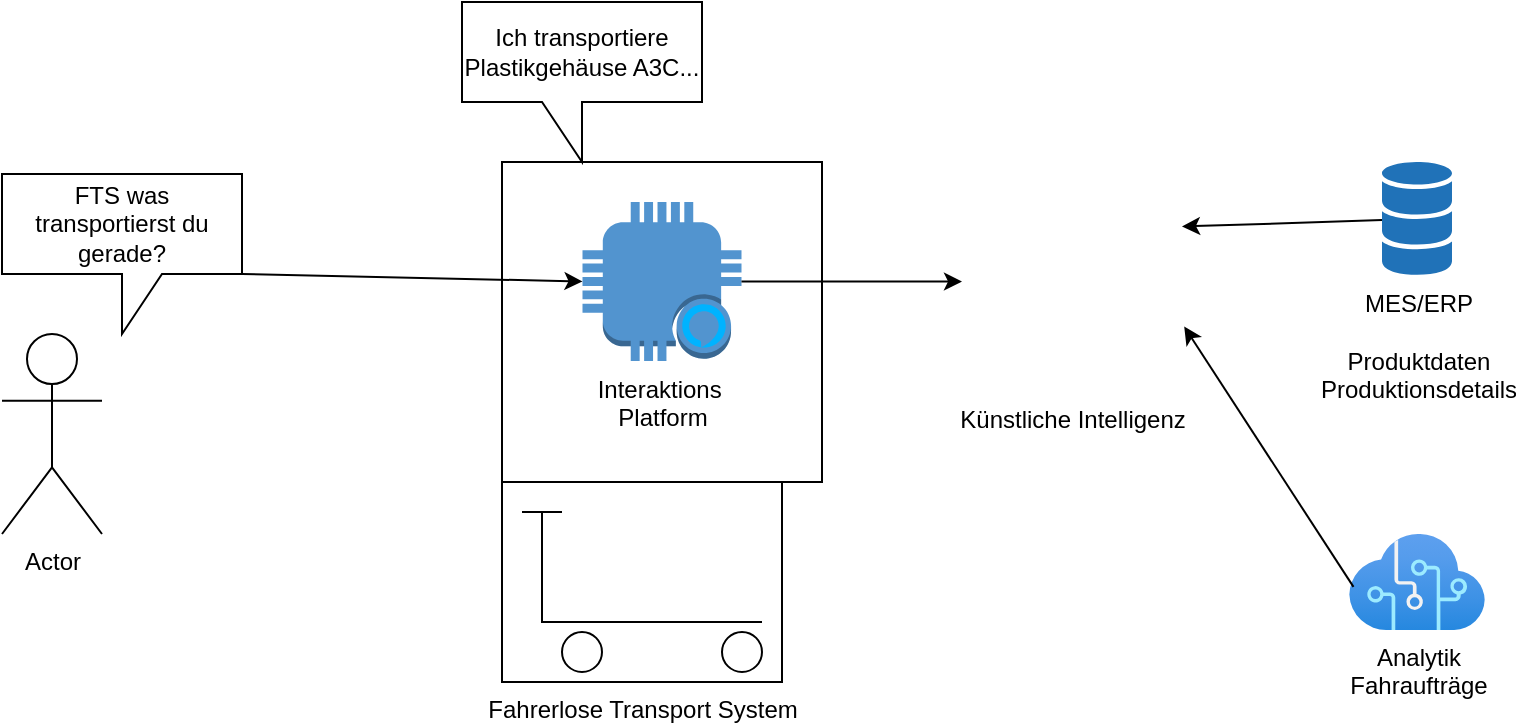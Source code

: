 <mxfile version="26.2.5">
  <diagram name="Seite-1" id="PJoK3ouFtn9qCEFACum9">
    <mxGraphModel dx="1680" dy="674" grid="1" gridSize="10" guides="1" tooltips="1" connect="1" arrows="1" fold="1" page="1" pageScale="1" pageWidth="827" pageHeight="1169" math="0" shadow="0">
      <root>
        <mxCell id="0" />
        <mxCell id="1" parent="0" />
        <mxCell id="x2ZjH3xj7CPYOwMbBQmf-18" value="" style="whiteSpace=wrap;html=1;aspect=fixed;" vertex="1" parent="1">
          <mxGeometry x="300" y="180" width="160" height="160" as="geometry" />
        </mxCell>
        <mxCell id="x2ZjH3xj7CPYOwMbBQmf-6" value="Fahrerlose Transport System" style="verticalLabelPosition=bottom;outlineConnect=0;align=center;dashed=0;html=1;verticalAlign=top;shape=mxgraph.pid.misc.forklift_(manual);" vertex="1" parent="1">
          <mxGeometry x="300" y="340" width="140" height="100" as="geometry" />
        </mxCell>
        <mxCell id="x2ZjH3xj7CPYOwMbBQmf-7" value="Actor" style="shape=umlActor;verticalLabelPosition=bottom;verticalAlign=top;html=1;outlineConnect=0;" vertex="1" parent="1">
          <mxGeometry x="50" y="266" width="50" height="100" as="geometry" />
        </mxCell>
        <mxCell id="x2ZjH3xj7CPYOwMbBQmf-8" value="FTS was transportierst du gerade?" style="shape=callout;whiteSpace=wrap;html=1;perimeter=calloutPerimeter;" vertex="1" parent="1">
          <mxGeometry x="50" y="186" width="120" height="80" as="geometry" />
        </mxCell>
        <mxCell id="x2ZjH3xj7CPYOwMbBQmf-9" value="Ich transportiere Plastikgehäuse A3C..." style="shape=callout;whiteSpace=wrap;html=1;perimeter=calloutPerimeter;flipV=0;flipH=1;" vertex="1" parent="1">
          <mxGeometry x="280" y="100" width="120" height="80" as="geometry" />
        </mxCell>
        <mxCell id="x2ZjH3xj7CPYOwMbBQmf-10" value="MES/ERP&lt;div&gt;&lt;br&gt;&lt;/div&gt;&lt;div&gt;Produktdaten&lt;/div&gt;&lt;div&gt;Produktionsdetails&lt;/div&gt;" style="sketch=0;shadow=0;dashed=0;html=1;strokeColor=none;labelPosition=center;verticalLabelPosition=bottom;verticalAlign=top;outlineConnect=0;align=center;shape=mxgraph.office.databases.database_mini_3;fillColor=#2072B8;" vertex="1" parent="1">
          <mxGeometry x="740" y="180" width="35" height="57" as="geometry" />
        </mxCell>
        <mxCell id="x2ZjH3xj7CPYOwMbBQmf-12" value="Analytik&lt;div&gt;Fahraufträge&lt;/div&gt;" style="image;aspect=fixed;html=1;points=[];align=center;fontSize=12;image=img/lib/azure2/ai_machine_learning/Cognitive_Services.svg;" vertex="1" parent="1">
          <mxGeometry x="723.5" y="366" width="68" height="48" as="geometry" />
        </mxCell>
        <mxCell id="x2ZjH3xj7CPYOwMbBQmf-13" value="Künstliche Intelligenz" style="shape=image;html=1;verticalAlign=top;verticalLabelPosition=bottom;labelBackgroundColor=#ffffff;imageAspect=0;aspect=fixed;image=https://cdn4.iconfinder.com/data/icons/success-filloutline/64/brain-think-brainstorm-creative-idea-128.png" vertex="1" parent="1">
          <mxGeometry x="530" y="184.75" width="110" height="110" as="geometry" />
        </mxCell>
        <mxCell id="x2ZjH3xj7CPYOwMbBQmf-15" value="Interaktions&amp;nbsp;&lt;div&gt;Platform&lt;/div&gt;" style="outlineConnect=0;dashed=0;verticalLabelPosition=bottom;verticalAlign=top;align=center;html=1;shape=mxgraph.aws3.alexa_enabled_device;fillColor=#5294CF;gradientColor=none;" vertex="1" parent="1">
          <mxGeometry x="340.25" y="200" width="79.5" height="79.5" as="geometry" />
        </mxCell>
        <mxCell id="x2ZjH3xj7CPYOwMbBQmf-16" value="" style="endArrow=classic;html=1;rounded=0;exitX=0;exitY=0;exitDx=120;exitDy=50;exitPerimeter=0;entryX=0;entryY=0.5;entryDx=0;entryDy=0;entryPerimeter=0;" edge="1" parent="1" source="x2ZjH3xj7CPYOwMbBQmf-8" target="x2ZjH3xj7CPYOwMbBQmf-15">
          <mxGeometry width="50" height="50" relative="1" as="geometry">
            <mxPoint x="310" y="330" as="sourcePoint" />
            <mxPoint x="360" y="280" as="targetPoint" />
          </mxGeometry>
        </mxCell>
        <mxCell id="x2ZjH3xj7CPYOwMbBQmf-17" value="" style="endArrow=classic;html=1;rounded=0;exitX=1;exitY=0.5;exitDx=0;exitDy=0;exitPerimeter=0;entryX=0;entryY=0.5;entryDx=0;entryDy=0;" edge="1" parent="1" source="x2ZjH3xj7CPYOwMbBQmf-15" target="x2ZjH3xj7CPYOwMbBQmf-13">
          <mxGeometry width="50" height="50" relative="1" as="geometry">
            <mxPoint x="310" y="330" as="sourcePoint" />
            <mxPoint x="360" y="280" as="targetPoint" />
          </mxGeometry>
        </mxCell>
        <mxCell id="x2ZjH3xj7CPYOwMbBQmf-25" value="" style="endArrow=classic;html=1;rounded=0;entryX=1;entryY=0.25;entryDx=0;entryDy=0;" edge="1" parent="1" source="x2ZjH3xj7CPYOwMbBQmf-10" target="x2ZjH3xj7CPYOwMbBQmf-13">
          <mxGeometry width="50" height="50" relative="1" as="geometry">
            <mxPoint x="660" y="190" as="sourcePoint" />
            <mxPoint x="710" y="140" as="targetPoint" />
          </mxGeometry>
        </mxCell>
        <mxCell id="x2ZjH3xj7CPYOwMbBQmf-26" value="" style="endArrow=classic;html=1;rounded=0;exitX=0.033;exitY=0.551;exitDx=0;exitDy=0;exitPerimeter=0;entryX=1.01;entryY=0.705;entryDx=0;entryDy=0;entryPerimeter=0;" edge="1" parent="1" source="x2ZjH3xj7CPYOwMbBQmf-12" target="x2ZjH3xj7CPYOwMbBQmf-13">
          <mxGeometry width="50" height="50" relative="1" as="geometry">
            <mxPoint x="310" y="330" as="sourcePoint" />
            <mxPoint x="360" y="280" as="targetPoint" />
          </mxGeometry>
        </mxCell>
      </root>
    </mxGraphModel>
  </diagram>
</mxfile>
